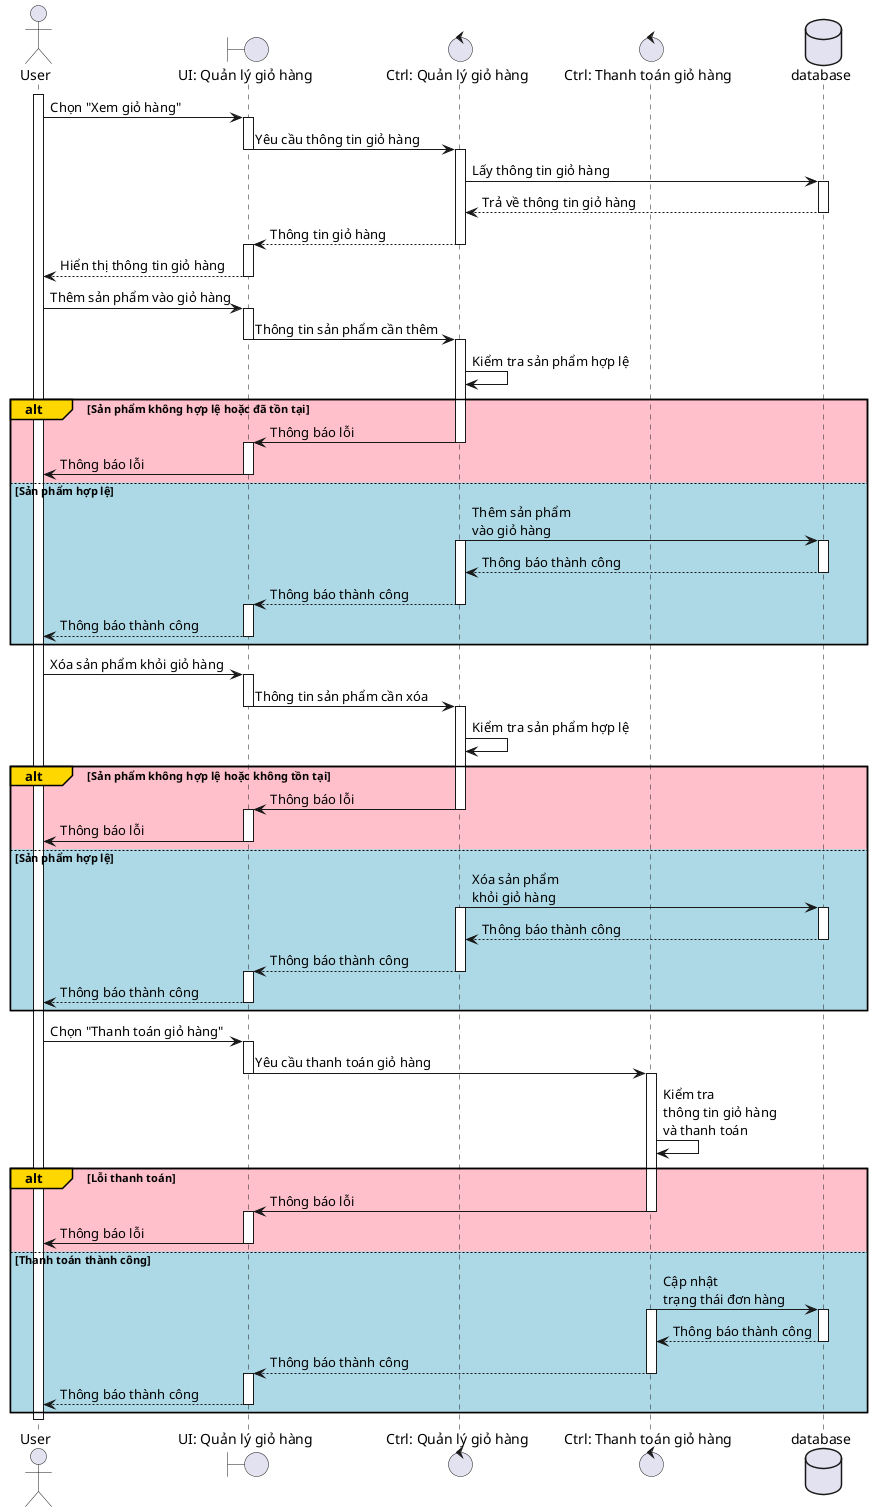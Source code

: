 @startuml SequenceManageCart
actor User as user
boundary "UI: Quản lý giỏ hàng" as ui_manageCart
control "Ctrl: Quản lý giỏ hàng" as ctrl_manageCart
control "Ctrl: Thanh toán giỏ hàng" as ctrl_checkout
database database

activate user
user -> ui_manageCart: Chọn "Xem giỏ hàng"

activate ui_manageCart
ui_manageCart -> ctrl_manageCart: Yêu cầu thông tin giỏ hàng
deactivate ui_manageCart
activate ctrl_manageCart

ctrl_manageCart -> database: Lấy thông tin giỏ hàng
activate database
database --> ctrl_manageCart: Trả về thông tin giỏ hàng
deactivate database

ctrl_manageCart --> ui_manageCart: Thông tin giỏ hàng
deactivate ctrl_manageCart
activate ui_manageCart
ui_manageCart --> user: Hiển thị thông tin giỏ hàng
deactivate ui_manageCart

user -> ui_manageCart: Thêm sản phẩm vào giỏ hàng
activate ui_manageCart
ui_manageCart -> ctrl_manageCart: Thông tin sản phẩm cần thêm
deactivate ui_manageCart
activate ctrl_manageCart

ctrl_manageCart -> ctrl_manageCart: Kiểm tra sản phẩm hợp lệ

alt#Gold #Pink Sản phẩm không hợp lệ hoặc đã tồn tại
    ctrl_manageCart -> ui_manageCart: Thông báo lỗi
    deactivate ctrl_manageCart
activate ui_manageCart
    ui_manageCart -> user: Thông báo lỗi
deactivate ui_manageCart
else #LightBlue Sản phẩm hợp lệ
    
    ctrl_manageCart -> database: Thêm sản phẩm \nvào giỏ hàng
activate ctrl_manageCart
activate database
    database --> ctrl_manageCart: Thông báo thành công
deactivate database

    ctrl_manageCart --> ui_manageCart: Thông báo thành công
deactivate ctrl_manageCart
activate ui_manageCart
    ui_manageCart --> user: Thông báo thành công
deactivate ui_manageCart
end

user -> ui_manageCart: Xóa sản phẩm khỏi giỏ hàng
activate ui_manageCart
ui_manageCart -> ctrl_manageCart: Thông tin sản phẩm cần xóa
deactivate ui_manageCart
activate ctrl_manageCart

ctrl_manageCart -> ctrl_manageCart: Kiểm tra sản phẩm hợp lệ

alt#Gold #Pink Sản phẩm không hợp lệ hoặc không tồn tại
    ctrl_manageCart -> ui_manageCart: Thông báo lỗi
    deactivate ctrl_manageCart
activate ui_manageCart
    ui_manageCart -> user: Thông báo lỗi
deactivate ui_manageCart
else #LightBlue Sản phẩm hợp lệ
    
    ctrl_manageCart -> database: Xóa sản phẩm \nkhỏi giỏ hàng
activate ctrl_manageCart
activate database
    database --> ctrl_manageCart: Thông báo thành công
deactivate database

    ctrl_manageCart --> ui_manageCart: Thông báo thành công
deactivate ctrl_manageCart
activate ui_manageCart
    ui_manageCart --> user: Thông báo thành công
deactivate ui_manageCart
end

user -> ui_manageCart: Chọn "Thanh toán giỏ hàng"
activate ui_manageCart
ui_manageCart -> ctrl_checkout: Yêu cầu thanh toán giỏ hàng
deactivate ui_manageCart
activate ctrl_checkout

ctrl_checkout -> ctrl_checkout: Kiểm tra \nthông tin giỏ hàng \nvà thanh toán

alt#Gold #Pink Lỗi thanh toán
    ctrl_checkout -> ui_manageCart: Thông báo lỗi
    deactivate ctrl_checkout
activate ui_manageCart
    ui_manageCart -> user: Thông báo lỗi
deactivate ui_manageCart
else #LightBlue Thanh toán thành công
    
    ctrl_checkout -> database: Cập nhật \ntrạng thái đơn hàng
activate ctrl_checkout
activate database
    database --> ctrl_checkout: Thông báo thành công
deactivate database

    ctrl_checkout --> ui_manageCart: Thông báo thành công
deactivate ctrl_checkout
activate ui_manageCart
    ui_manageCart --> user: Thông báo thành công
deactivate ui_manageCart
end

deactivate user

@enduml